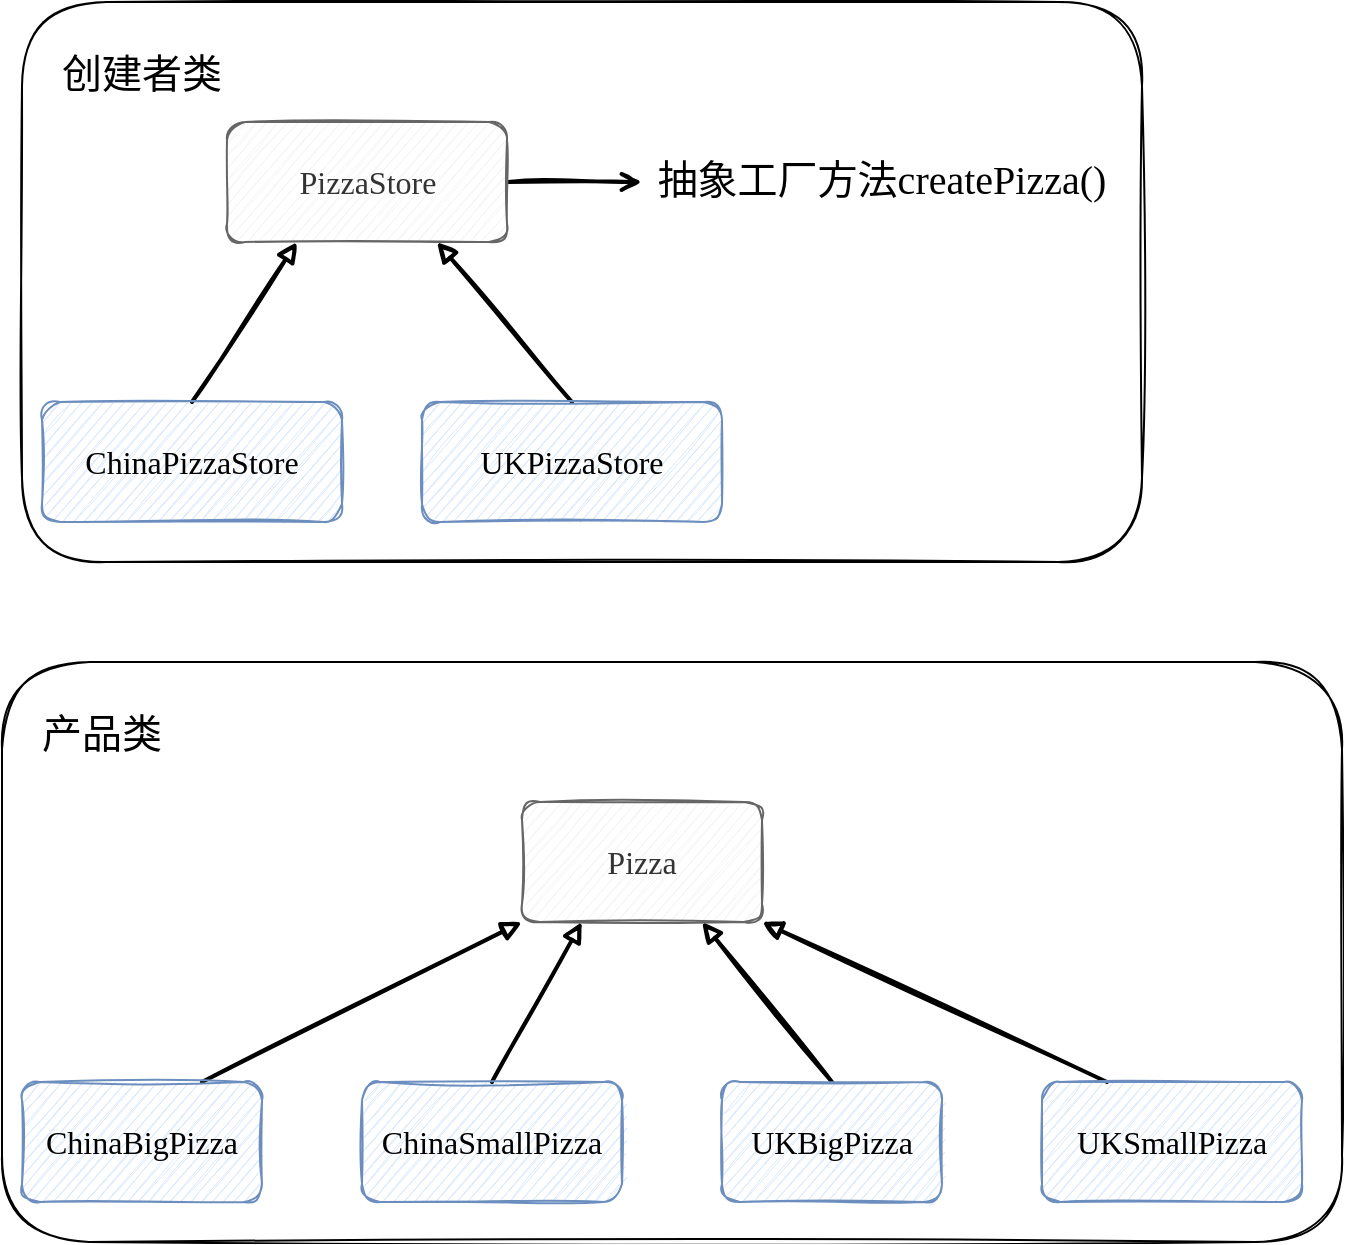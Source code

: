 <mxfile version="20.3.0" type="device"><diagram id="0GwhqxekJrT-VnxqsKM9" name="第 1 页"><mxGraphModel dx="1340" dy="968" grid="1" gridSize="10" guides="1" tooltips="1" connect="1" arrows="1" fold="1" page="1" pageScale="1" pageWidth="1169" pageHeight="827" math="0" shadow="0"><root><mxCell id="0"/><mxCell id="1" parent="0"/><mxCell id="F8iyRb3Pv0SXZNGG_vmm-81" value="" style="rounded=1;whiteSpace=wrap;html=1;sketch=1;fontFamily=Comic Sans MS;fontSize=20;fillColor=none;" vertex="1" parent="1"><mxGeometry x="70" y="450" width="670" height="290" as="geometry"/></mxCell><mxCell id="F8iyRb3Pv0SXZNGG_vmm-80" value="" style="rounded=1;whiteSpace=wrap;html=1;sketch=1;fontFamily=Comic Sans MS;fontSize=20;fillColor=none;" vertex="1" parent="1"><mxGeometry x="80" y="120" width="560" height="280" as="geometry"/></mxCell><mxCell id="F8iyRb3Pv0SXZNGG_vmm-1" value="&lt;font face=&quot;Comic Sans MS&quot; style=&quot;font-size: 16px;&quot;&gt;Pizza&lt;/font&gt;" style="rounded=1;whiteSpace=wrap;html=1;sketch=1;fillColor=#f5f5f5;strokeColor=#666666;fontColor=#333333;" vertex="1" parent="1"><mxGeometry x="330" y="520" width="120" height="60" as="geometry"/></mxCell><mxCell id="F8iyRb3Pv0SXZNGG_vmm-64" style="edgeStyle=none;rounded=0;sketch=1;orthogonalLoop=1;jettySize=auto;html=1;exitX=0.5;exitY=0;exitDx=0;exitDy=0;entryX=0.25;entryY=1;entryDx=0;entryDy=0;strokeWidth=2;fontFamily=Comic Sans MS;fontSize=16;endArrow=block;endFill=0;" edge="1" parent="1" source="F8iyRb3Pv0SXZNGG_vmm-2" target="F8iyRb3Pv0SXZNGG_vmm-1"><mxGeometry relative="1" as="geometry"/></mxCell><mxCell id="F8iyRb3Pv0SXZNGG_vmm-2" value="&lt;font style=&quot;font-size: 16px;&quot; face=&quot;Comic Sans MS&quot;&gt;ChinaSmallPizza&lt;/font&gt;" style="rounded=1;whiteSpace=wrap;html=1;sketch=1;fillColor=#dae8fc;strokeColor=#6c8ebf;" vertex="1" parent="1"><mxGeometry x="250" y="660" width="130" height="60" as="geometry"/></mxCell><mxCell id="F8iyRb3Pv0SXZNGG_vmm-63" style="edgeStyle=none;rounded=0;sketch=1;orthogonalLoop=1;jettySize=auto;html=1;exitX=0.5;exitY=0;exitDx=0;exitDy=0;entryX=0.75;entryY=1;entryDx=0;entryDy=0;strokeWidth=2;fontFamily=Comic Sans MS;fontSize=16;endArrow=block;endFill=0;" edge="1" parent="1" source="F8iyRb3Pv0SXZNGG_vmm-4" target="F8iyRb3Pv0SXZNGG_vmm-1"><mxGeometry relative="1" as="geometry"/></mxCell><mxCell id="F8iyRb3Pv0SXZNGG_vmm-4" value="&lt;font style=&quot;font-size: 16px;&quot; face=&quot;Comic Sans MS&quot;&gt;UKBigPizza&lt;/font&gt;" style="rounded=1;whiteSpace=wrap;html=1;sketch=1;fillColor=#dae8fc;strokeColor=#6c8ebf;" vertex="1" parent="1"><mxGeometry x="430" y="660" width="110" height="60" as="geometry"/></mxCell><mxCell id="F8iyRb3Pv0SXZNGG_vmm-11" value="&lt;font style=&quot;font-size: 20px;&quot;&gt;产品类&lt;/font&gt;" style="text;html=1;strokeColor=none;fillColor=none;align=center;verticalAlign=middle;whiteSpace=wrap;rounded=0;sketch=1;fontFamily=Comic Sans MS;fontSize=16;" vertex="1" parent="1"><mxGeometry x="80" y="470" width="80" height="30" as="geometry"/></mxCell><mxCell id="F8iyRb3Pv0SXZNGG_vmm-53" style="edgeStyle=none;rounded=0;sketch=1;orthogonalLoop=1;jettySize=auto;html=1;strokeWidth=2;fontFamily=Comic Sans MS;fontSize=16;" edge="1" parent="1" target="F8iyRb3Pv0SXZNGG_vmm-6"><mxGeometry relative="1" as="geometry"><mxPoint x="730" y="510" as="sourcePoint"/></mxGeometry></mxCell><mxCell id="F8iyRb3Pv0SXZNGG_vmm-65" style="edgeStyle=none;rounded=0;sketch=1;orthogonalLoop=1;jettySize=auto;html=1;exitX=0.75;exitY=0;exitDx=0;exitDy=0;entryX=0;entryY=1;entryDx=0;entryDy=0;strokeWidth=2;fontFamily=Comic Sans MS;fontSize=16;endArrow=block;endFill=0;" edge="1" parent="1" source="F8iyRb3Pv0SXZNGG_vmm-57" target="F8iyRb3Pv0SXZNGG_vmm-1"><mxGeometry relative="1" as="geometry"/></mxCell><mxCell id="F8iyRb3Pv0SXZNGG_vmm-57" value="&lt;font face=&quot;Comic Sans MS&quot;&gt;&lt;span style=&quot;font-size: 16px;&quot;&gt;ChinaBigPizza&lt;/span&gt;&lt;/font&gt;" style="rounded=1;whiteSpace=wrap;html=1;sketch=1;fillColor=#dae8fc;strokeColor=#6c8ebf;" vertex="1" parent="1"><mxGeometry x="80" y="660" width="120" height="60" as="geometry"/></mxCell><mxCell id="F8iyRb3Pv0SXZNGG_vmm-62" style="edgeStyle=none;rounded=0;sketch=1;orthogonalLoop=1;jettySize=auto;html=1;exitX=0.25;exitY=0;exitDx=0;exitDy=0;entryX=1;entryY=1;entryDx=0;entryDy=0;strokeWidth=2;fontFamily=Comic Sans MS;fontSize=16;endArrow=block;endFill=0;" edge="1" parent="1" source="F8iyRb3Pv0SXZNGG_vmm-59" target="F8iyRb3Pv0SXZNGG_vmm-1"><mxGeometry relative="1" as="geometry"/></mxCell><mxCell id="F8iyRb3Pv0SXZNGG_vmm-59" value="&lt;font style=&quot;font-size: 16px;&quot; face=&quot;Comic Sans MS&quot;&gt;UKSmallPizza&lt;/font&gt;" style="rounded=1;whiteSpace=wrap;html=1;sketch=1;fillColor=#dae8fc;strokeColor=#6c8ebf;" vertex="1" parent="1"><mxGeometry x="590" y="660" width="130" height="60" as="geometry"/></mxCell><mxCell id="F8iyRb3Pv0SXZNGG_vmm-70" value="&lt;span style=&quot;font-size: 20px;&quot;&gt;抽象工厂方法createPizza()&lt;/span&gt;" style="text;html=1;strokeColor=none;fillColor=none;align=center;verticalAlign=middle;whiteSpace=wrap;rounded=0;sketch=1;fontFamily=Comic Sans MS;fontSize=16;" vertex="1" parent="1"><mxGeometry x="370" y="180" width="280" height="55" as="geometry"/></mxCell><mxCell id="F8iyRb3Pv0SXZNGG_vmm-79" style="edgeStyle=none;rounded=0;sketch=1;orthogonalLoop=1;jettySize=auto;html=1;strokeWidth=2;fontFamily=Comic Sans MS;fontSize=20;endArrow=open;endFill=0;" edge="1" parent="1" source="F8iyRb3Pv0SXZNGG_vmm-71"><mxGeometry relative="1" as="geometry"><mxPoint x="390" y="210" as="targetPoint"/></mxGeometry></mxCell><mxCell id="F8iyRb3Pv0SXZNGG_vmm-71" value="&lt;font face=&quot;Comic Sans MS&quot;&gt;&lt;span style=&quot;font-size: 16px;&quot;&gt;PizzaStore&lt;/span&gt;&lt;/font&gt;" style="rounded=1;whiteSpace=wrap;html=1;sketch=1;fillColor=#f5f5f5;strokeColor=#666666;fontColor=#333333;" vertex="1" parent="1"><mxGeometry x="182.5" y="180" width="140" height="60" as="geometry"/></mxCell><mxCell id="F8iyRb3Pv0SXZNGG_vmm-76" style="edgeStyle=none;rounded=0;sketch=1;orthogonalLoop=1;jettySize=auto;html=1;exitX=0.5;exitY=0;exitDx=0;exitDy=0;entryX=0.25;entryY=1;entryDx=0;entryDy=0;strokeWidth=2;fontFamily=Comic Sans MS;fontSize=20;endArrow=block;endFill=0;" edge="1" parent="1" source="F8iyRb3Pv0SXZNGG_vmm-74" target="F8iyRb3Pv0SXZNGG_vmm-71"><mxGeometry relative="1" as="geometry"/></mxCell><mxCell id="F8iyRb3Pv0SXZNGG_vmm-74" value="&lt;font face=&quot;Comic Sans MS&quot;&gt;&lt;span style=&quot;font-size: 16px;&quot;&gt;ChinaPizzaStore&lt;/span&gt;&lt;/font&gt;" style="rounded=1;whiteSpace=wrap;html=1;sketch=1;fillColor=#dae8fc;strokeColor=#6c8ebf;" vertex="1" parent="1"><mxGeometry x="90" y="320" width="150" height="60" as="geometry"/></mxCell><mxCell id="F8iyRb3Pv0SXZNGG_vmm-77" style="edgeStyle=none;rounded=0;sketch=1;orthogonalLoop=1;jettySize=auto;html=1;exitX=0.5;exitY=0;exitDx=0;exitDy=0;entryX=0.75;entryY=1;entryDx=0;entryDy=0;strokeWidth=2;fontFamily=Comic Sans MS;fontSize=20;endArrow=block;endFill=0;" edge="1" parent="1" source="F8iyRb3Pv0SXZNGG_vmm-75" target="F8iyRb3Pv0SXZNGG_vmm-71"><mxGeometry relative="1" as="geometry"/></mxCell><mxCell id="F8iyRb3Pv0SXZNGG_vmm-75" value="&lt;font face=&quot;Comic Sans MS&quot;&gt;&lt;span style=&quot;font-size: 16px;&quot;&gt;UKPizzaStore&lt;/span&gt;&lt;/font&gt;" style="rounded=1;whiteSpace=wrap;html=1;sketch=1;fillColor=#dae8fc;strokeColor=#6c8ebf;" vertex="1" parent="1"><mxGeometry x="280" y="320" width="150" height="60" as="geometry"/></mxCell><mxCell id="F8iyRb3Pv0SXZNGG_vmm-82" value="&lt;font style=&quot;font-size: 20px;&quot;&gt;创建者类&lt;/font&gt;" style="text;html=1;strokeColor=none;fillColor=none;align=center;verticalAlign=middle;whiteSpace=wrap;rounded=0;sketch=1;fontFamily=Comic Sans MS;fontSize=16;" vertex="1" parent="1"><mxGeometry x="90" y="140" width="100" height="30" as="geometry"/></mxCell></root></mxGraphModel></diagram></mxfile>